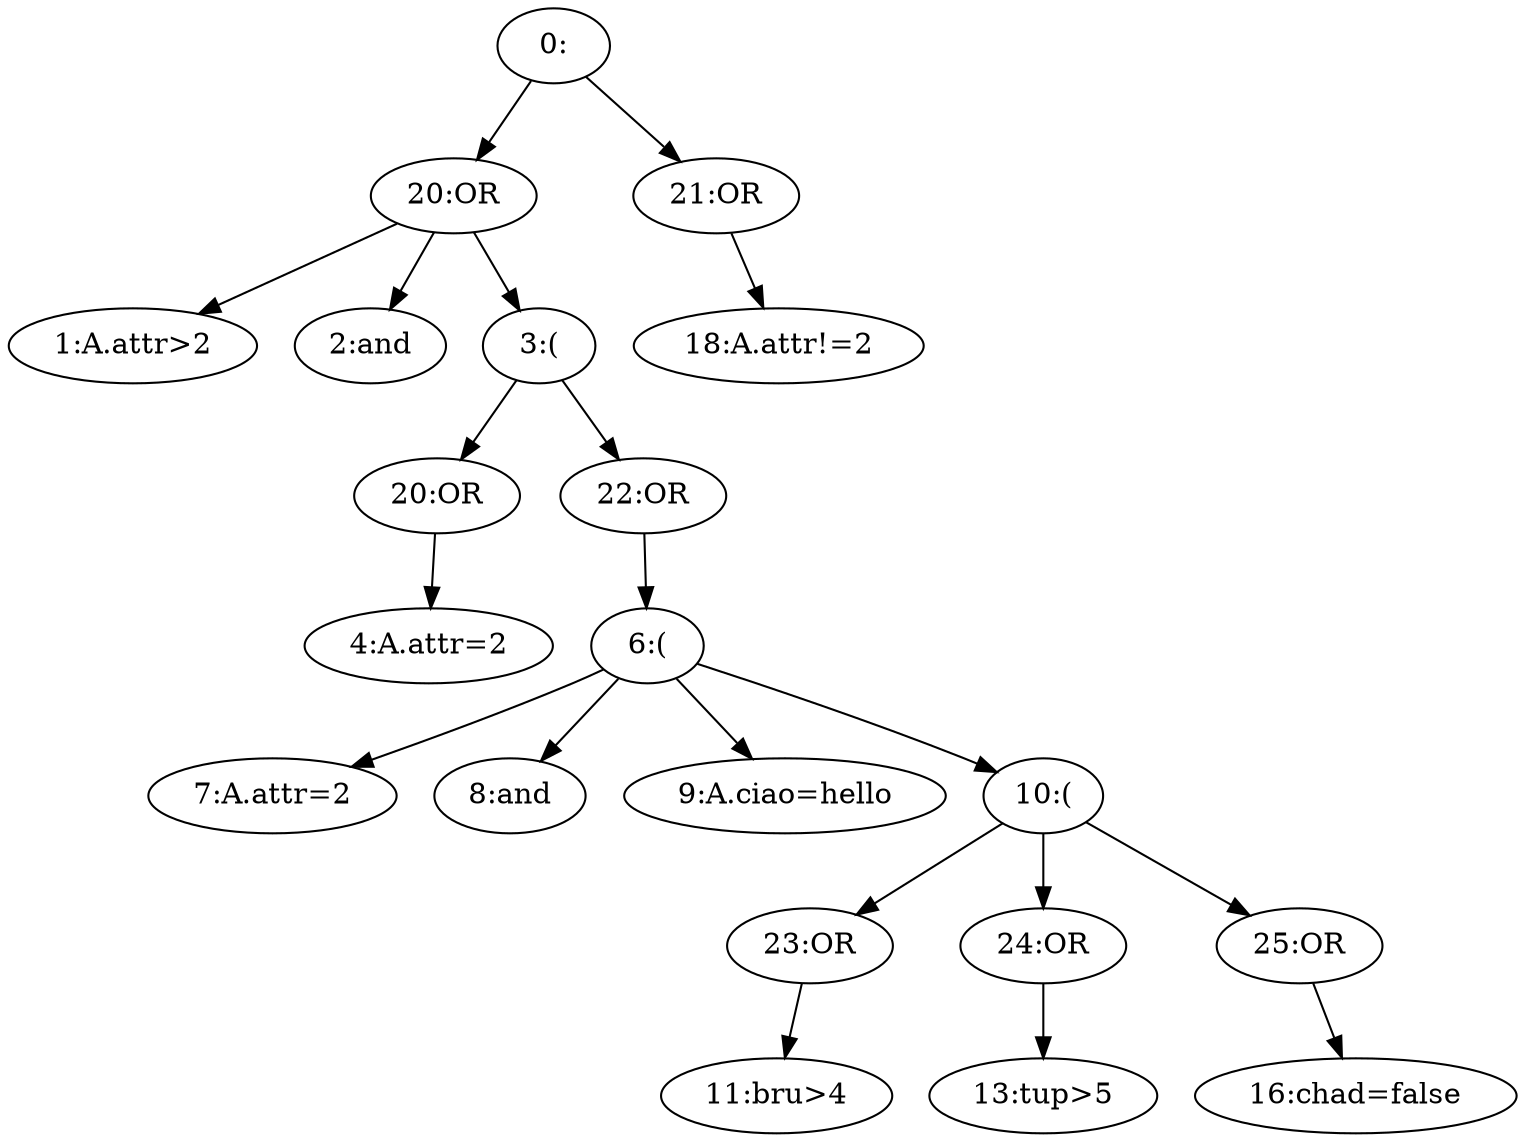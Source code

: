 // Graph
digraph {
	"0da2fcd6-6476-4945-ad07-b7f68f94211c" [label="0:"]
	"d7f605d1-6b57-482c-849e-8549e77aefb5" [label="20:OR"]
	"0da2fcd6-6476-4945-ad07-b7f68f94211c" -> "d7f605d1-6b57-482c-849e-8549e77aefb5"
	"b1bf9b88-c3fc-4b87-8de5-94b622df38e4" [label="1:A.attr>2"]
	"d7f605d1-6b57-482c-849e-8549e77aefb5" -> "b1bf9b88-c3fc-4b87-8de5-94b622df38e4"
	"d0dc2a73-748f-456f-a9d3-8867f1cde03c" [label="2:and"]
	"d7f605d1-6b57-482c-849e-8549e77aefb5" -> "d0dc2a73-748f-456f-a9d3-8867f1cde03c"
	"a1d6a9c2-e141-487e-9e02-08bf182e765e" [label="3:("]
	"d7f605d1-6b57-482c-849e-8549e77aefb5" -> "a1d6a9c2-e141-487e-9e02-08bf182e765e"
	"d0030d0f-9de7-4b9a-a102-fcac5085e01c" [label="20:OR"]
	"a1d6a9c2-e141-487e-9e02-08bf182e765e" -> "d0030d0f-9de7-4b9a-a102-fcac5085e01c"
	"2627f6f1-95f5-4114-9a55-9bb7d694f878" [label="4:A.attr=2"]
	"d0030d0f-9de7-4b9a-a102-fcac5085e01c" -> "2627f6f1-95f5-4114-9a55-9bb7d694f878"
	"368d13d0-4bc0-4a70-918b-c838e7c38cfe" [label="22:OR"]
	"a1d6a9c2-e141-487e-9e02-08bf182e765e" -> "368d13d0-4bc0-4a70-918b-c838e7c38cfe"
	"8cbac962-d89f-43c9-a7b5-a1e198a46e80" [label="6:("]
	"368d13d0-4bc0-4a70-918b-c838e7c38cfe" -> "8cbac962-d89f-43c9-a7b5-a1e198a46e80"
	"af888149-20b7-4986-8c0e-2d4cb55d2b53" [label="7:A.attr=2"]
	"8cbac962-d89f-43c9-a7b5-a1e198a46e80" -> "af888149-20b7-4986-8c0e-2d4cb55d2b53"
	"201586ac-c7bc-43ef-aa5f-b6b81b9d6987" [label="8:and"]
	"8cbac962-d89f-43c9-a7b5-a1e198a46e80" -> "201586ac-c7bc-43ef-aa5f-b6b81b9d6987"
	"b5b920da-ecf7-441a-a968-90574b771baa" [label="9:A.ciao=hello"]
	"8cbac962-d89f-43c9-a7b5-a1e198a46e80" -> "b5b920da-ecf7-441a-a968-90574b771baa"
	"c58271fb-ecfc-4d84-a8ff-466611c89bf0" [label="10:("]
	"8cbac962-d89f-43c9-a7b5-a1e198a46e80" -> "c58271fb-ecfc-4d84-a8ff-466611c89bf0"
	"4287b62e-d8dd-4bc6-bc57-63a508798fa2" [label="23:OR"]
	"c58271fb-ecfc-4d84-a8ff-466611c89bf0" -> "4287b62e-d8dd-4bc6-bc57-63a508798fa2"
	"a7d683bf-3bec-4342-8d77-2d3c93ccbb0e" [label="11:bru>4"]
	"4287b62e-d8dd-4bc6-bc57-63a508798fa2" -> "a7d683bf-3bec-4342-8d77-2d3c93ccbb0e"
	"1f0a29f2-95b6-431d-bf72-5c8db5fcb655" [label="24:OR"]
	"c58271fb-ecfc-4d84-a8ff-466611c89bf0" -> "1f0a29f2-95b6-431d-bf72-5c8db5fcb655"
	"9950769d-2159-4108-be28-6865a2cf5007" [label="13:tup>5"]
	"1f0a29f2-95b6-431d-bf72-5c8db5fcb655" -> "9950769d-2159-4108-be28-6865a2cf5007"
	"4ff72579-7d20-48fa-83e4-8d9a911b41b2" [label="25:OR"]
	"c58271fb-ecfc-4d84-a8ff-466611c89bf0" -> "4ff72579-7d20-48fa-83e4-8d9a911b41b2"
	"e5d6dc75-4bee-43bd-9b1a-5d93362a7001" [label="16:chad=false"]
	"4ff72579-7d20-48fa-83e4-8d9a911b41b2" -> "e5d6dc75-4bee-43bd-9b1a-5d93362a7001"
	"66bbf844-8a50-4fc4-b387-61b010f14d9a" [label="21:OR"]
	"0da2fcd6-6476-4945-ad07-b7f68f94211c" -> "66bbf844-8a50-4fc4-b387-61b010f14d9a"
	"24ddbf3c-27e5-4713-8396-e5893aa5d9d1" [label="18:A.attr!=2"]
	"66bbf844-8a50-4fc4-b387-61b010f14d9a" -> "24ddbf3c-27e5-4713-8396-e5893aa5d9d1"
}
